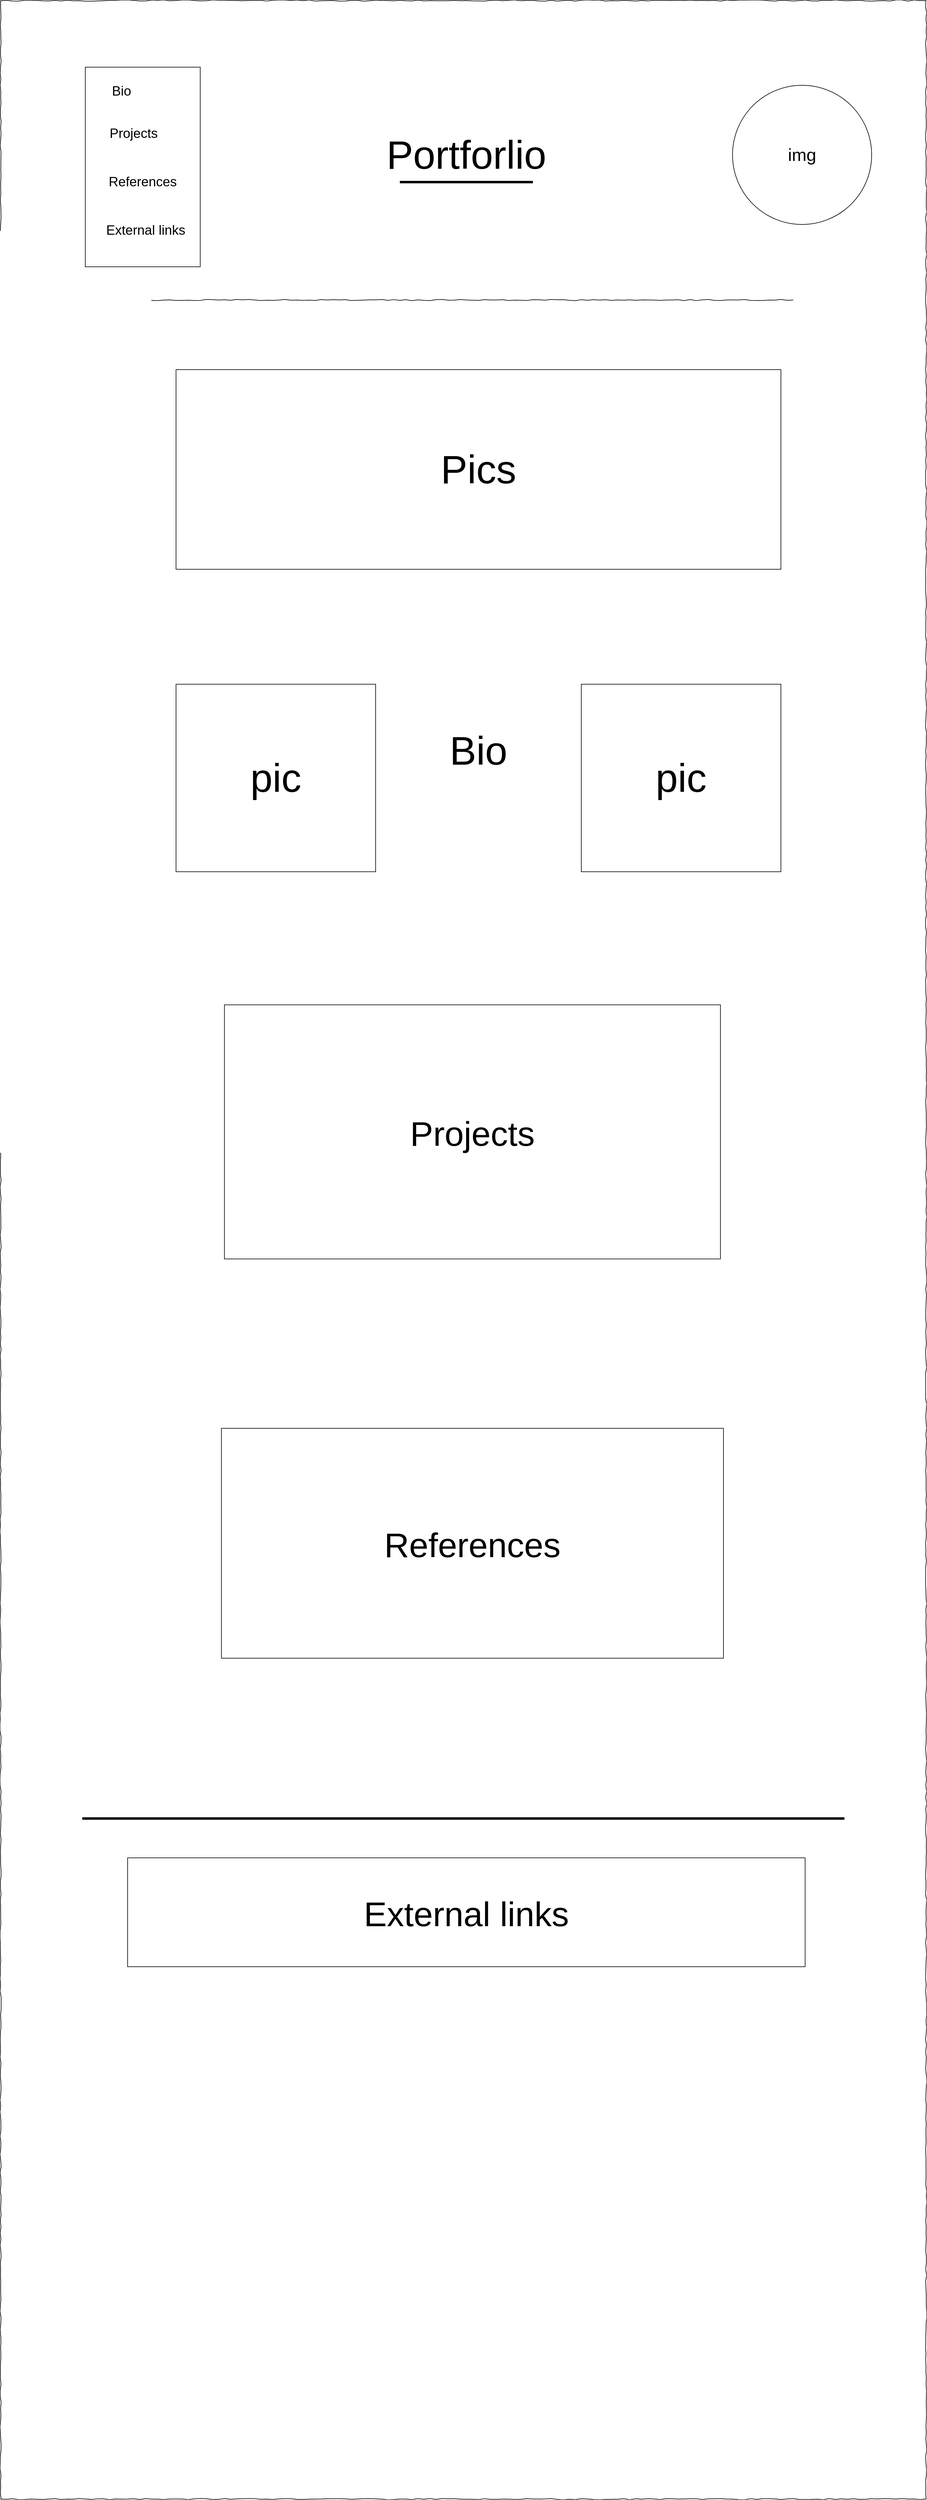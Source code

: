 <mxfile version="14.6.13" type="github">
  <diagram name="Page-1" id="03018318-947c-dd8e-b7a3-06fadd420f32">
    <mxGraphModel dx="5830" dy="3920" grid="1" gridSize="10" guides="1" tooltips="1" connect="1" arrows="1" fold="1" page="1" pageScale="1" pageWidth="1100" pageHeight="850" background="#ffffff" math="0" shadow="0">
      <root>
        <mxCell id="0" />
        <mxCell id="1" parent="0" />
        <mxCell id="frh3IOdNLe9oZiR7mCp4-10" value="" style="rounded=0;whiteSpace=wrap;html=1;fontSize=66;direction=south;" vertex="1" parent="1">
          <mxGeometry x="40" y="40" width="190" height="330" as="geometry" />
        </mxCell>
        <mxCell id="677b7b8949515195-1" value="" style="whiteSpace=wrap;html=1;rounded=0;shadow=0;labelBackgroundColor=none;strokeColor=#000000;strokeWidth=1;fillColor=none;fontFamily=Verdana;fontSize=12;fontColor=#000000;align=center;comic=1;" parent="1" vertex="1">
          <mxGeometry x="-100" y="-70" width="1530" height="4130" as="geometry" />
        </mxCell>
        <mxCell id="677b7b8949515195-9" value="" style="line;strokeWidth=1;html=1;rounded=0;shadow=0;labelBackgroundColor=none;fillColor=none;fontFamily=Verdana;fontSize=14;fontColor=#000000;align=center;comic=1;verticalAlign=bottom;" parent="1" vertex="1">
          <mxGeometry x="150" y="415" width="1060" height="20" as="geometry" />
        </mxCell>
        <mxCell id="frh3IOdNLe9oZiR7mCp4-1" value="&lt;font style=&quot;font-size: 29px&quot;&gt;img&lt;/font&gt;" style="ellipse;whiteSpace=wrap;html=1;aspect=fixed;" vertex="1" parent="1">
          <mxGeometry x="1110" y="70" width="230" height="230" as="geometry" />
        </mxCell>
        <mxCell id="frh3IOdNLe9oZiR7mCp4-2" value="Bio" style="text;html=1;strokeColor=none;fillColor=none;align=center;verticalAlign=middle;whiteSpace=wrap;rounded=0;fontSize=22;" vertex="1" parent="1">
          <mxGeometry x="80" y="70" width="40" height="20" as="geometry" />
        </mxCell>
        <mxCell id="frh3IOdNLe9oZiR7mCp4-3" value="Projects" style="text;html=1;strokeColor=none;fillColor=none;align=center;verticalAlign=middle;whiteSpace=wrap;rounded=0;fontSize=22;" vertex="1" parent="1">
          <mxGeometry x="100" y="140" width="40" height="20" as="geometry" />
        </mxCell>
        <mxCell id="frh3IOdNLe9oZiR7mCp4-4" value="References" style="text;html=1;strokeColor=none;fillColor=none;align=center;verticalAlign=middle;whiteSpace=wrap;rounded=0;fontSize=22;" vertex="1" parent="1">
          <mxGeometry x="40" y="220" width="190" height="20" as="geometry" />
        </mxCell>
        <mxCell id="frh3IOdNLe9oZiR7mCp4-5" value="External links" style="text;html=1;strokeColor=none;fillColor=none;align=center;verticalAlign=middle;whiteSpace=wrap;rounded=0;fontSize=22;" vertex="1" parent="1">
          <mxGeometry x="40" y="300" width="200" height="20" as="geometry" />
        </mxCell>
        <mxCell id="frh3IOdNLe9oZiR7mCp4-6" value="Portforlio" style="text;html=1;strokeColor=none;fillColor=none;align=center;verticalAlign=middle;whiteSpace=wrap;rounded=0;fontSize=66;" vertex="1" parent="1">
          <mxGeometry x="650" y="175" width="40" height="20" as="geometry" />
        </mxCell>
        <mxCell id="frh3IOdNLe9oZiR7mCp4-11" value="" style="line;strokeWidth=4;html=1;perimeter=backbonePerimeter;points=[];outlineConnect=0;fontSize=66;" vertex="1" parent="1">
          <mxGeometry x="560" y="225" width="220" height="10" as="geometry" />
        </mxCell>
        <mxCell id="frh3IOdNLe9oZiR7mCp4-12" value="Pics" style="rounded=0;whiteSpace=wrap;html=1;fontSize=66;" vertex="1" parent="1">
          <mxGeometry x="190" y="540" width="1000" height="330" as="geometry" />
        </mxCell>
        <mxCell id="frh3IOdNLe9oZiR7mCp4-13" value="pic" style="rounded=0;whiteSpace=wrap;html=1;fontSize=66;" vertex="1" parent="1">
          <mxGeometry x="190" y="1060" width="330" height="310" as="geometry" />
        </mxCell>
        <mxCell id="frh3IOdNLe9oZiR7mCp4-14" value="pic" style="rounded=0;whiteSpace=wrap;html=1;fontSize=66;" vertex="1" parent="1">
          <mxGeometry x="860" y="1060" width="330" height="310" as="geometry" />
        </mxCell>
        <mxCell id="frh3IOdNLe9oZiR7mCp4-15" value="Bio" style="text;html=1;strokeColor=none;fillColor=none;align=center;verticalAlign=middle;whiteSpace=wrap;rounded=0;fontSize=66;" vertex="1" parent="1">
          <mxGeometry x="670" y="1160" width="40" height="20" as="geometry" />
        </mxCell>
        <mxCell id="frh3IOdNLe9oZiR7mCp4-16" value="&lt;font style=&quot;font-size: 57px&quot;&gt;Projects&lt;/font&gt;" style="rounded=0;whiteSpace=wrap;html=1;fontSize=66;" vertex="1" parent="1">
          <mxGeometry x="270" y="1590" width="820" height="420" as="geometry" />
        </mxCell>
        <mxCell id="frh3IOdNLe9oZiR7mCp4-17" value="&lt;font style=&quot;font-size: 57px&quot;&gt;References&lt;/font&gt;" style="rounded=0;whiteSpace=wrap;html=1;fontSize=66;" vertex="1" parent="1">
          <mxGeometry x="265" y="2290" width="830" height="380" as="geometry" />
        </mxCell>
        <mxCell id="frh3IOdNLe9oZiR7mCp4-18" value="&lt;font style=&quot;font-size: 57px&quot;&gt;External links&lt;/font&gt;" style="rounded=0;whiteSpace=wrap;html=1;fontSize=66;" vertex="1" parent="1">
          <mxGeometry x="110" y="3000" width="1120" height="180" as="geometry" />
        </mxCell>
        <mxCell id="frh3IOdNLe9oZiR7mCp4-19" value="" style="line;strokeWidth=4;html=1;perimeter=backbonePerimeter;points=[];outlineConnect=0;fontSize=66;" vertex="1" parent="1">
          <mxGeometry x="35" y="2930" width="1260" height="10" as="geometry" />
        </mxCell>
      </root>
    </mxGraphModel>
  </diagram>
</mxfile>
